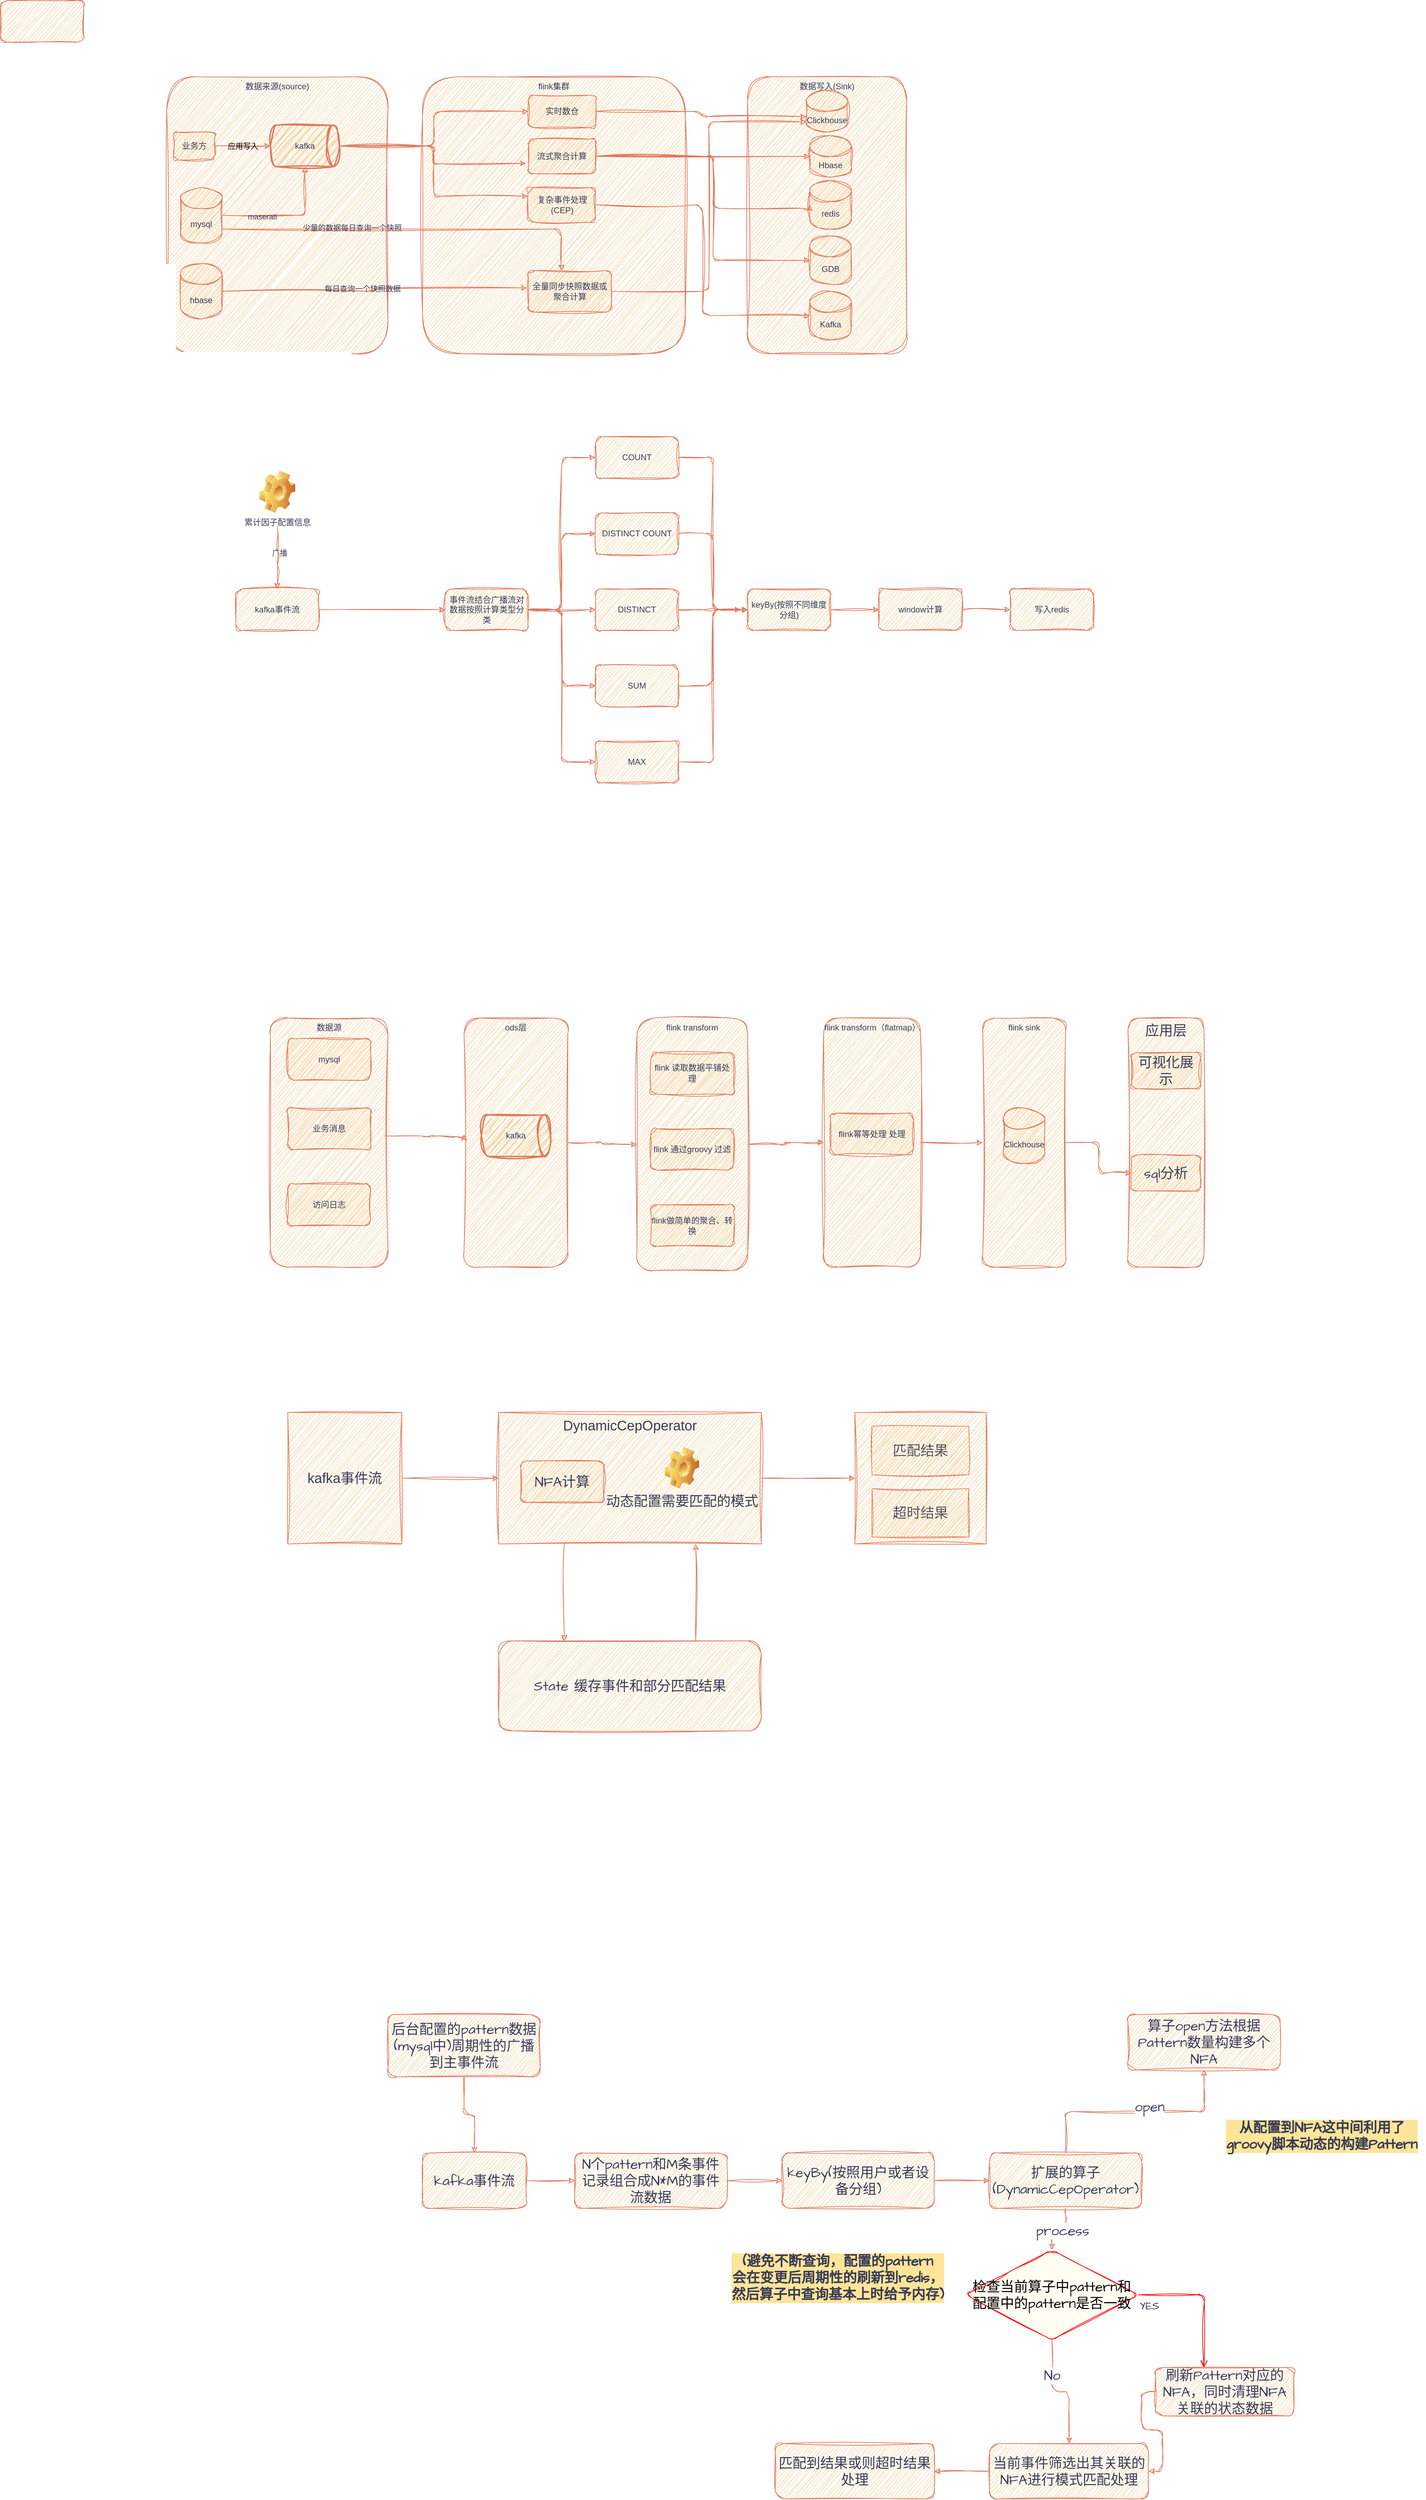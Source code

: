<mxfile version="21.6.3" type="github">
  <diagram name="第 1 页" id="94hxMQf1f1ccbsNXS2pD">
    <mxGraphModel dx="2213" dy="740" grid="1" gridSize="10" guides="1" tooltips="1" connect="1" arrows="1" fold="1" page="1" pageScale="1" pageWidth="850" pageHeight="1100" math="0" shadow="0">
      <root>
        <mxCell id="0" />
        <mxCell id="1" parent="0" />
        <mxCell id="egGiUPq1Yu2xdMAI3CKH-1" value="flink集群" style="rounded=1;whiteSpace=wrap;html=1;verticalAlign=top;labelBackgroundColor=none;fillColor=#F2CC8F;strokeColor=#E07A5F;labelBorderColor=none;sketch=1;curveFitting=1;jiggle=2;fontColor=#393C56;" vertex="1" parent="1">
          <mxGeometry x="390" y="160" width="380" height="400" as="geometry" />
        </mxCell>
        <mxCell id="egGiUPq1Yu2xdMAI3CKH-18" value="数据来源(source)" style="rounded=1;whiteSpace=wrap;html=1;verticalAlign=top;labelBackgroundColor=none;fillColor=#F2CC8F;strokeColor=#E07A5F;labelBorderColor=none;sketch=1;curveFitting=1;jiggle=2;fontColor=#393C56;" vertex="1" parent="1">
          <mxGeometry x="20" y="160" width="320" height="400" as="geometry" />
        </mxCell>
        <mxCell id="egGiUPq1Yu2xdMAI3CKH-26" style="edgeStyle=orthogonalEdgeStyle;rounded=1;orthogonalLoop=1;jettySize=auto;html=1;labelBackgroundColor=none;strokeColor=#E07A5F;fontColor=default;labelBorderColor=none;sketch=1;curveFitting=1;jiggle=2;" edge="1" parent="1" source="egGiUPq1Yu2xdMAI3CKH-19" target="egGiUPq1Yu2xdMAI3CKH-21">
          <mxGeometry relative="1" as="geometry" />
        </mxCell>
        <mxCell id="egGiUPq1Yu2xdMAI3CKH-27" value="maserati" style="edgeLabel;html=1;align=center;verticalAlign=middle;resizable=0;points=[];labelBackgroundColor=none;fontColor=#393C56;labelBorderColor=none;sketch=1;curveFitting=1;jiggle=2;rounded=1;" vertex="1" connectable="0" parent="egGiUPq1Yu2xdMAI3CKH-26">
          <mxGeometry x="-0.39" y="-2" relative="1" as="geometry">
            <mxPoint as="offset" />
          </mxGeometry>
        </mxCell>
        <mxCell id="egGiUPq1Yu2xdMAI3CKH-31" style="edgeStyle=orthogonalEdgeStyle;rounded=1;orthogonalLoop=1;jettySize=auto;html=1;entryX=0.5;entryY=0;entryDx=0;entryDy=0;labelBackgroundColor=none;strokeColor=#E07A5F;fontColor=default;labelBorderColor=none;sketch=1;curveFitting=1;jiggle=2;" edge="1" parent="1" source="egGiUPq1Yu2xdMAI3CKH-19">
          <mxGeometry relative="1" as="geometry">
            <mxPoint x="590.625" y="440" as="targetPoint" />
            <Array as="points">
              <mxPoint x="591" y="380" />
            </Array>
          </mxGeometry>
        </mxCell>
        <mxCell id="egGiUPq1Yu2xdMAI3CKH-32" value="少量的数据每日查询一个快照" style="edgeLabel;html=1;align=center;verticalAlign=middle;resizable=0;points=[];labelBackgroundColor=none;fontColor=#393C56;labelBorderColor=none;sketch=1;curveFitting=1;jiggle=2;rounded=1;" vertex="1" connectable="0" parent="egGiUPq1Yu2xdMAI3CKH-31">
          <mxGeometry x="-0.318" y="2" relative="1" as="geometry">
            <mxPoint as="offset" />
          </mxGeometry>
        </mxCell>
        <mxCell id="egGiUPq1Yu2xdMAI3CKH-19" value="mysql" style="shape=cylinder3;whiteSpace=wrap;html=1;boundedLbl=1;backgroundOutline=1;size=15;labelBackgroundColor=none;fillColor=#F2CC8F;strokeColor=#E07A5F;fontColor=#393C56;labelBorderColor=none;sketch=1;curveFitting=1;jiggle=2;rounded=1;" vertex="1" parent="1">
          <mxGeometry x="40" y="320" width="60" height="80" as="geometry" />
        </mxCell>
        <mxCell id="egGiUPq1Yu2xdMAI3CKH-30" style="edgeStyle=orthogonalEdgeStyle;rounded=1;orthogonalLoop=1;jettySize=auto;html=1;labelBackgroundColor=none;strokeColor=#E07A5F;fontColor=default;labelBorderColor=none;sketch=1;curveFitting=1;jiggle=2;" edge="1" parent="1" source="egGiUPq1Yu2xdMAI3CKH-20">
          <mxGeometry relative="1" as="geometry">
            <mxPoint x="541.25" y="465" as="targetPoint" />
          </mxGeometry>
        </mxCell>
        <mxCell id="egGiUPq1Yu2xdMAI3CKH-33" value="每日查询一个快照数据" style="edgeLabel;html=1;align=center;verticalAlign=middle;resizable=0;points=[];labelBackgroundColor=none;fontColor=#393C56;labelBorderColor=none;sketch=1;curveFitting=1;jiggle=2;rounded=1;" vertex="1" connectable="0" parent="egGiUPq1Yu2xdMAI3CKH-30">
          <mxGeometry x="-0.092" y="4" relative="1" as="geometry">
            <mxPoint as="offset" />
          </mxGeometry>
        </mxCell>
        <mxCell id="egGiUPq1Yu2xdMAI3CKH-20" value="hbase" style="shape=cylinder3;whiteSpace=wrap;html=1;boundedLbl=1;backgroundOutline=1;size=15;labelBackgroundColor=none;fillColor=#F2CC8F;strokeColor=#E07A5F;fontColor=#393C56;labelBorderColor=none;sketch=1;curveFitting=1;jiggle=2;rounded=1;" vertex="1" parent="1">
          <mxGeometry x="40" y="430" width="60" height="80" as="geometry" />
        </mxCell>
        <mxCell id="egGiUPq1Yu2xdMAI3CKH-29" style="edgeStyle=orthogonalEdgeStyle;rounded=1;orthogonalLoop=1;jettySize=auto;html=1;entryX=0;entryY=0.5;entryDx=0;entryDy=0;labelBackgroundColor=none;strokeColor=#E07A5F;fontColor=default;labelBorderColor=none;sketch=1;curveFitting=1;jiggle=2;" edge="1" parent="1" source="egGiUPq1Yu2xdMAI3CKH-21" target="egGiUPq1Yu2xdMAI3CKH-8">
          <mxGeometry relative="1" as="geometry" />
        </mxCell>
        <mxCell id="egGiUPq1Yu2xdMAI3CKH-35" style="edgeStyle=orthogonalEdgeStyle;rounded=1;orthogonalLoop=1;jettySize=auto;html=1;labelBackgroundColor=none;strokeColor=#E07A5F;fontColor=default;labelBorderColor=none;sketch=1;curveFitting=1;jiggle=2;" edge="1" parent="1" source="egGiUPq1Yu2xdMAI3CKH-21">
          <mxGeometry relative="1" as="geometry">
            <mxPoint x="540" y="285" as="targetPoint" />
          </mxGeometry>
        </mxCell>
        <mxCell id="egGiUPq1Yu2xdMAI3CKH-63" style="edgeStyle=orthogonalEdgeStyle;rounded=1;orthogonalLoop=1;jettySize=auto;html=1;entryX=0;entryY=0.25;entryDx=0;entryDy=0;labelBackgroundColor=none;strokeColor=#E07A5F;fontColor=default;labelBorderColor=none;sketch=1;curveFitting=1;jiggle=2;" edge="1" parent="1" source="egGiUPq1Yu2xdMAI3CKH-21" target="egGiUPq1Yu2xdMAI3CKH-61">
          <mxGeometry relative="1" as="geometry" />
        </mxCell>
        <mxCell id="egGiUPq1Yu2xdMAI3CKH-21" value="kafka" style="strokeWidth=2;html=1;shape=mxgraph.flowchart.direct_data;whiteSpace=wrap;labelBackgroundColor=none;fillColor=#F2CC8F;strokeColor=#E07A5F;fontColor=#393C56;labelBorderColor=none;sketch=1;curveFitting=1;jiggle=2;rounded=1;" vertex="1" parent="1">
          <mxGeometry x="170" y="230" width="100" height="60" as="geometry" />
        </mxCell>
        <mxCell id="egGiUPq1Yu2xdMAI3CKH-25" value="应用写入" style="edgeStyle=orthogonalEdgeStyle;rounded=1;orthogonalLoop=1;jettySize=auto;html=1;labelBackgroundColor=none;strokeColor=#E07A5F;fontColor=default;labelBorderColor=none;sketch=1;curveFitting=1;jiggle=2;" edge="1" parent="1" source="egGiUPq1Yu2xdMAI3CKH-23" target="egGiUPq1Yu2xdMAI3CKH-21">
          <mxGeometry relative="1" as="geometry" />
        </mxCell>
        <mxCell id="egGiUPq1Yu2xdMAI3CKH-23" value="业务方" style="rounded=1;whiteSpace=wrap;html=1;labelBackgroundColor=none;fillColor=#F2CC8F;strokeColor=#E07A5F;fontColor=#393C56;labelBorderColor=none;sketch=1;curveFitting=1;jiggle=2;" vertex="1" parent="1">
          <mxGeometry x="30" y="240" width="60" height="40" as="geometry" />
        </mxCell>
        <mxCell id="egGiUPq1Yu2xdMAI3CKH-48" value="数据写入(Sink)" style="rounded=1;whiteSpace=wrap;html=1;verticalAlign=top;labelBackgroundColor=none;fillColor=#F2CC8F;strokeColor=#E07A5F;labelBorderColor=none;sketch=1;curveFitting=1;jiggle=2;fontColor=#393C56;" vertex="1" parent="1">
          <mxGeometry x="860" y="160" width="230" height="400" as="geometry" />
        </mxCell>
        <mxCell id="egGiUPq1Yu2xdMAI3CKH-49" value="Clickhouse" style="shape=cylinder3;whiteSpace=wrap;html=1;boundedLbl=1;backgroundOutline=1;size=15;labelBackgroundColor=none;fillColor=#F2CC8F;strokeColor=#E07A5F;fontColor=#393C56;labelBorderColor=none;sketch=1;curveFitting=1;jiggle=2;rounded=1;" vertex="1" parent="1">
          <mxGeometry x="945" y="180" width="60" height="60" as="geometry" />
        </mxCell>
        <mxCell id="egGiUPq1Yu2xdMAI3CKH-58" value="Kafka" style="shape=cylinder3;whiteSpace=wrap;html=1;boundedLbl=1;backgroundOutline=1;size=15;labelBackgroundColor=none;fillColor=#F2CC8F;strokeColor=#E07A5F;fontColor=#393C56;labelBorderColor=none;sketch=1;curveFitting=1;jiggle=2;rounded=1;" vertex="1" parent="1">
          <mxGeometry x="950" y="470" width="60" height="70" as="geometry" />
        </mxCell>
        <mxCell id="egGiUPq1Yu2xdMAI3CKH-64" style="edgeStyle=orthogonalEdgeStyle;rounded=1;orthogonalLoop=1;jettySize=auto;html=1;entryX=0;entryY=0.5;entryDx=0;entryDy=0;entryPerimeter=0;labelBackgroundColor=none;strokeColor=#E07A5F;fontColor=default;labelBorderColor=none;sketch=1;curveFitting=1;jiggle=2;" edge="1" parent="1" source="egGiUPq1Yu2xdMAI3CKH-61" target="egGiUPq1Yu2xdMAI3CKH-58">
          <mxGeometry relative="1" as="geometry" />
        </mxCell>
        <mxCell id="egGiUPq1Yu2xdMAI3CKH-61" value="复杂事件处理(CEP)" style="rounded=1;whiteSpace=wrap;html=1;labelBackgroundColor=none;fillColor=#F2CC8F;strokeColor=#E07A5F;fontColor=#393C56;labelBorderColor=none;sketch=1;curveFitting=1;jiggle=2;" vertex="1" parent="1">
          <mxGeometry x="542.5" y="320" width="97.5" height="50" as="geometry" />
        </mxCell>
        <mxCell id="egGiUPq1Yu2xdMAI3CKH-65" style="edgeStyle=orthogonalEdgeStyle;rounded=1;orthogonalLoop=1;jettySize=auto;html=1;entryX=0;entryY=0;entryDx=0;entryDy=37.5;entryPerimeter=0;labelBackgroundColor=none;strokeColor=#E07A5F;fontColor=default;labelBorderColor=none;sketch=1;curveFitting=1;jiggle=2;" edge="1" parent="1" source="egGiUPq1Yu2xdMAI3CKH-8" target="egGiUPq1Yu2xdMAI3CKH-49">
          <mxGeometry relative="1" as="geometry" />
        </mxCell>
        <mxCell id="egGiUPq1Yu2xdMAI3CKH-8" value="实时数仓" style="rounded=1;whiteSpace=wrap;html=1;labelBackgroundColor=none;fillColor=#F2CC8F;strokeColor=#E07A5F;fontColor=#393C56;labelBorderColor=none;sketch=1;curveFitting=1;jiggle=2;" vertex="1" parent="1">
          <mxGeometry x="542.75" y="186.5" width="97.5" height="47" as="geometry" />
        </mxCell>
        <mxCell id="egGiUPq1Yu2xdMAI3CKH-77" style="edgeStyle=orthogonalEdgeStyle;rounded=1;orthogonalLoop=1;jettySize=auto;html=1;labelBackgroundColor=none;strokeColor=#E07A5F;fontColor=default;labelBorderColor=none;sketch=1;curveFitting=1;jiggle=2;" edge="1" parent="1" source="egGiUPq1Yu2xdMAI3CKH-75" target="egGiUPq1Yu2xdMAI3CKH-76">
          <mxGeometry relative="1" as="geometry" />
        </mxCell>
        <mxCell id="egGiUPq1Yu2xdMAI3CKH-79" style="edgeStyle=orthogonalEdgeStyle;rounded=1;orthogonalLoop=1;jettySize=auto;html=1;entryX=0;entryY=0.5;entryDx=0;entryDy=0;entryPerimeter=0;labelBackgroundColor=none;strokeColor=#E07A5F;fontColor=default;labelBorderColor=none;sketch=1;curveFitting=1;jiggle=2;" edge="1" parent="1" source="egGiUPq1Yu2xdMAI3CKH-75" target="egGiUPq1Yu2xdMAI3CKH-78">
          <mxGeometry relative="1" as="geometry">
            <Array as="points">
              <mxPoint x="810" y="275" />
              <mxPoint x="810" y="350" />
              <mxPoint x="950" y="350" />
            </Array>
          </mxGeometry>
        </mxCell>
        <mxCell id="egGiUPq1Yu2xdMAI3CKH-81" style="edgeStyle=orthogonalEdgeStyle;rounded=1;orthogonalLoop=1;jettySize=auto;html=1;entryX=0;entryY=0.5;entryDx=0;entryDy=0;entryPerimeter=0;labelBackgroundColor=none;strokeColor=#E07A5F;fontColor=default;labelBorderColor=none;sketch=1;curveFitting=1;jiggle=2;" edge="1" parent="1" source="egGiUPq1Yu2xdMAI3CKH-75" target="egGiUPq1Yu2xdMAI3CKH-80">
          <mxGeometry relative="1" as="geometry">
            <Array as="points">
              <mxPoint x="810" y="275" />
              <mxPoint x="810" y="425" />
            </Array>
          </mxGeometry>
        </mxCell>
        <mxCell id="egGiUPq1Yu2xdMAI3CKH-75" value="流式聚合计算" style="rounded=1;whiteSpace=wrap;html=1;labelBackgroundColor=none;fillColor=#F2CC8F;strokeColor=#E07A5F;fontColor=#393C56;labelBorderColor=none;sketch=1;curveFitting=1;jiggle=2;" vertex="1" parent="1">
          <mxGeometry x="543" y="250" width="97" height="50" as="geometry" />
        </mxCell>
        <mxCell id="egGiUPq1Yu2xdMAI3CKH-76" value="Hbase" style="shape=cylinder3;whiteSpace=wrap;html=1;boundedLbl=1;backgroundOutline=1;size=15;labelBackgroundColor=none;fillColor=#F2CC8F;strokeColor=#E07A5F;fontColor=#393C56;labelBorderColor=none;sketch=1;curveFitting=1;jiggle=2;rounded=1;" vertex="1" parent="1">
          <mxGeometry x="950" y="245" width="60" height="60" as="geometry" />
        </mxCell>
        <mxCell id="egGiUPq1Yu2xdMAI3CKH-78" value="redis" style="shape=cylinder3;whiteSpace=wrap;html=1;boundedLbl=1;backgroundOutline=1;size=15;labelBackgroundColor=none;fillColor=#F2CC8F;strokeColor=#E07A5F;fontColor=#393C56;labelBorderColor=none;sketch=1;curveFitting=1;jiggle=2;rounded=1;" vertex="1" parent="1">
          <mxGeometry x="950" y="310" width="60" height="70" as="geometry" />
        </mxCell>
        <mxCell id="egGiUPq1Yu2xdMAI3CKH-80" value="GDB" style="shape=cylinder3;whiteSpace=wrap;html=1;boundedLbl=1;backgroundOutline=1;size=15;labelBackgroundColor=none;fillColor=#F2CC8F;strokeColor=#E07A5F;fontColor=#393C56;labelBorderColor=none;sketch=1;curveFitting=1;jiggle=2;rounded=1;" vertex="1" parent="1">
          <mxGeometry x="950" y="390" width="60" height="70" as="geometry" />
        </mxCell>
        <mxCell id="egGiUPq1Yu2xdMAI3CKH-83" value="" style="rounded=1;whiteSpace=wrap;html=1;strokeColor=#E07A5F;fontColor=#393C56;fillColor=#F2CC8F;sketch=1;curveFitting=1;jiggle=2;labelBackgroundColor=none;" vertex="1" parent="1">
          <mxGeometry x="-220" y="50" width="120" height="60" as="geometry" />
        </mxCell>
        <mxCell id="egGiUPq1Yu2xdMAI3CKH-86" style="edgeStyle=orthogonalEdgeStyle;rounded=1;orthogonalLoop=1;jettySize=auto;html=1;entryX=0;entryY=1;entryDx=0;entryDy=-15;entryPerimeter=0;strokeColor=#E07A5F;fontColor=default;fillColor=#F2CC8F;labelBackgroundColor=none;labelBorderColor=none;sketch=1;curveFitting=1;jiggle=2;" edge="1" parent="1" source="egGiUPq1Yu2xdMAI3CKH-85" target="egGiUPq1Yu2xdMAI3CKH-49">
          <mxGeometry relative="1" as="geometry" />
        </mxCell>
        <mxCell id="egGiUPq1Yu2xdMAI3CKH-85" value="全量同步快照数据或聚合计算" style="rounded=1;whiteSpace=wrap;html=1;strokeColor=#E07A5F;fontColor=#393C56;fillColor=#F2CC8F;labelBackgroundColor=none;labelBorderColor=none;sketch=1;curveFitting=1;jiggle=2;" vertex="1" parent="1">
          <mxGeometry x="543" y="440" width="120" height="60" as="geometry" />
        </mxCell>
        <mxCell id="egGiUPq1Yu2xdMAI3CKH-89" value="" style="edgeStyle=orthogonalEdgeStyle;rounded=1;orthogonalLoop=1;jettySize=auto;html=1;strokeColor=#E07A5F;fontColor=default;fillColor=#F2CC8F;sketch=1;curveFitting=1;jiggle=2;labelBackgroundColor=none;" edge="1" parent="1" target="egGiUPq1Yu2xdMAI3CKH-88">
          <mxGeometry relative="1" as="geometry">
            <mxPoint x="180" y="810.0" as="sourcePoint" />
          </mxGeometry>
        </mxCell>
        <mxCell id="egGiUPq1Yu2xdMAI3CKH-90" value="广播" style="edgeLabel;html=1;align=center;verticalAlign=middle;resizable=0;points=[];fontColor=#393C56;sketch=1;curveFitting=1;jiggle=2;labelBackgroundColor=none;rounded=1;" vertex="1" connectable="0" parent="egGiUPq1Yu2xdMAI3CKH-89">
          <mxGeometry x="-0.167" y="2" relative="1" as="geometry">
            <mxPoint as="offset" />
          </mxGeometry>
        </mxCell>
        <mxCell id="egGiUPq1Yu2xdMAI3CKH-92" value="" style="edgeStyle=orthogonalEdgeStyle;rounded=1;orthogonalLoop=1;jettySize=auto;html=1;strokeColor=#E07A5F;fontColor=default;fillColor=#F2CC8F;sketch=1;curveFitting=1;jiggle=2;labelBackgroundColor=none;" edge="1" parent="1" source="egGiUPq1Yu2xdMAI3CKH-88" target="egGiUPq1Yu2xdMAI3CKH-91">
          <mxGeometry relative="1" as="geometry" />
        </mxCell>
        <mxCell id="egGiUPq1Yu2xdMAI3CKH-88" value="kafka事件流" style="rounded=1;whiteSpace=wrap;html=1;strokeColor=#E07A5F;fontColor=#393C56;fillColor=#F2CC8F;sketch=1;curveFitting=1;jiggle=2;labelBackgroundColor=none;" vertex="1" parent="1">
          <mxGeometry x="120" y="900" width="120" height="60" as="geometry" />
        </mxCell>
        <mxCell id="egGiUPq1Yu2xdMAI3CKH-99" value="" style="edgeStyle=orthogonalEdgeStyle;rounded=1;orthogonalLoop=1;jettySize=auto;html=1;strokeColor=#E07A5F;fontColor=default;fillColor=#F2CC8F;entryX=0;entryY=0.5;entryDx=0;entryDy=0;sketch=1;curveFitting=1;jiggle=2;labelBackgroundColor=none;" edge="1" parent="1" source="egGiUPq1Yu2xdMAI3CKH-91" target="egGiUPq1Yu2xdMAI3CKH-98">
          <mxGeometry relative="1" as="geometry" />
        </mxCell>
        <mxCell id="egGiUPq1Yu2xdMAI3CKH-103" value="" style="edgeStyle=orthogonalEdgeStyle;rounded=1;orthogonalLoop=1;jettySize=auto;html=1;strokeColor=#E07A5F;fontColor=default;fillColor=#F2CC8F;exitX=1;exitY=0.5;exitDx=0;exitDy=0;sketch=1;curveFitting=1;jiggle=2;labelBackgroundColor=none;" edge="1" parent="1" source="egGiUPq1Yu2xdMAI3CKH-91" target="egGiUPq1Yu2xdMAI3CKH-95">
          <mxGeometry relative="1" as="geometry">
            <Array as="points">
              <mxPoint x="590" y="930" />
              <mxPoint x="590" y="820" />
            </Array>
          </mxGeometry>
        </mxCell>
        <mxCell id="egGiUPq1Yu2xdMAI3CKH-105" value="" style="edgeStyle=orthogonalEdgeStyle;rounded=1;orthogonalLoop=1;jettySize=auto;html=1;strokeColor=#E07A5F;fontColor=default;fillColor=#F2CC8F;entryX=0;entryY=0.5;entryDx=0;entryDy=0;exitX=1;exitY=0.5;exitDx=0;exitDy=0;sketch=1;curveFitting=1;jiggle=2;labelBackgroundColor=none;" edge="1" parent="1" source="egGiUPq1Yu2xdMAI3CKH-91" target="egGiUPq1Yu2xdMAI3CKH-104">
          <mxGeometry relative="1" as="geometry" />
        </mxCell>
        <mxCell id="egGiUPq1Yu2xdMAI3CKH-109" style="edgeStyle=orthogonalEdgeStyle;rounded=1;orthogonalLoop=1;jettySize=auto;html=1;entryX=0;entryY=0.5;entryDx=0;entryDy=0;strokeColor=#E07A5F;fontColor=default;fillColor=#F2CC8F;sketch=1;curveFitting=1;jiggle=2;labelBackgroundColor=none;" edge="1" parent="1" source="egGiUPq1Yu2xdMAI3CKH-91" target="egGiUPq1Yu2xdMAI3CKH-93">
          <mxGeometry relative="1" as="geometry" />
        </mxCell>
        <mxCell id="egGiUPq1Yu2xdMAI3CKH-110" style="edgeStyle=orthogonalEdgeStyle;rounded=1;orthogonalLoop=1;jettySize=auto;html=1;entryX=0;entryY=0.5;entryDx=0;entryDy=0;strokeColor=#E07A5F;fontColor=default;fillColor=#F2CC8F;sketch=1;curveFitting=1;jiggle=2;labelBackgroundColor=none;" edge="1" parent="1" source="egGiUPq1Yu2xdMAI3CKH-91" target="egGiUPq1Yu2xdMAI3CKH-100">
          <mxGeometry relative="1" as="geometry" />
        </mxCell>
        <mxCell id="egGiUPq1Yu2xdMAI3CKH-91" value="事件流结合广播流对数据按照计算类型分类" style="rounded=1;whiteSpace=wrap;html=1;strokeColor=#E07A5F;fontColor=#393C56;fillColor=#F2CC8F;sketch=1;curveFitting=1;jiggle=2;labelBackgroundColor=none;" vertex="1" parent="1">
          <mxGeometry x="422.5" y="900" width="120" height="60" as="geometry" />
        </mxCell>
        <mxCell id="egGiUPq1Yu2xdMAI3CKH-115" style="edgeStyle=orthogonalEdgeStyle;rounded=1;orthogonalLoop=1;jettySize=auto;html=1;entryX=0;entryY=0.5;entryDx=0;entryDy=0;strokeColor=#E07A5F;fontColor=default;fillColor=#F2CC8F;sketch=1;curveFitting=1;jiggle=2;labelBackgroundColor=none;" edge="1" parent="1" source="egGiUPq1Yu2xdMAI3CKH-93" target="egGiUPq1Yu2xdMAI3CKH-114">
          <mxGeometry relative="1" as="geometry" />
        </mxCell>
        <mxCell id="egGiUPq1Yu2xdMAI3CKH-93" value="COUNT" style="rounded=1;whiteSpace=wrap;html=1;strokeColor=#E07A5F;fontColor=#393C56;fillColor=#F2CC8F;flipV=0;sketch=1;curveFitting=1;jiggle=2;labelBackgroundColor=none;" vertex="1" parent="1">
          <mxGeometry x="640" y="680" width="120" height="60" as="geometry" />
        </mxCell>
        <mxCell id="egGiUPq1Yu2xdMAI3CKH-116" style="edgeStyle=orthogonalEdgeStyle;rounded=1;orthogonalLoop=1;jettySize=auto;html=1;entryX=0;entryY=0.5;entryDx=0;entryDy=0;strokeColor=#E07A5F;fontColor=default;fillColor=#F2CC8F;sketch=1;curveFitting=1;jiggle=2;labelBackgroundColor=none;" edge="1" parent="1" source="egGiUPq1Yu2xdMAI3CKH-95" target="egGiUPq1Yu2xdMAI3CKH-114">
          <mxGeometry relative="1" as="geometry" />
        </mxCell>
        <mxCell id="egGiUPq1Yu2xdMAI3CKH-95" value="DISTINCT COUNT" style="whiteSpace=wrap;html=1;fillColor=#F2CC8F;strokeColor=#E07A5F;fontColor=#393C56;rounded=1;flipV=0;sketch=1;curveFitting=1;jiggle=2;labelBackgroundColor=none;" vertex="1" parent="1">
          <mxGeometry x="640" y="790" width="120" height="60" as="geometry" />
        </mxCell>
        <mxCell id="egGiUPq1Yu2xdMAI3CKH-119" style="edgeStyle=orthogonalEdgeStyle;rounded=1;orthogonalLoop=1;jettySize=auto;html=1;entryX=0;entryY=0.5;entryDx=0;entryDy=0;strokeColor=#E07A5F;fontColor=default;fillColor=#F2CC8F;sketch=1;curveFitting=1;jiggle=2;labelBackgroundColor=none;" edge="1" parent="1" source="egGiUPq1Yu2xdMAI3CKH-104" target="egGiUPq1Yu2xdMAI3CKH-114">
          <mxGeometry relative="1" as="geometry" />
        </mxCell>
        <mxCell id="egGiUPq1Yu2xdMAI3CKH-104" value="MAX" style="whiteSpace=wrap;html=1;fillColor=#F2CC8F;strokeColor=#E07A5F;fontColor=#393C56;rounded=1;flipV=0;sketch=1;curveFitting=1;jiggle=2;labelBackgroundColor=none;" vertex="1" parent="1">
          <mxGeometry x="640" y="1120" width="120" height="60" as="geometry" />
        </mxCell>
        <mxCell id="egGiUPq1Yu2xdMAI3CKH-117" style="edgeStyle=orthogonalEdgeStyle;rounded=1;orthogonalLoop=1;jettySize=auto;html=1;strokeColor=#E07A5F;fontColor=default;fillColor=#F2CC8F;sketch=1;curveFitting=1;jiggle=2;labelBackgroundColor=none;" edge="1" parent="1" source="egGiUPq1Yu2xdMAI3CKH-100">
          <mxGeometry relative="1" as="geometry">
            <mxPoint x="850.0" y="930.0" as="targetPoint" />
          </mxGeometry>
        </mxCell>
        <mxCell id="egGiUPq1Yu2xdMAI3CKH-100" value="DISTINCT" style="rounded=1;whiteSpace=wrap;html=1;strokeColor=#E07A5F;fontColor=#393C56;fillColor=#F2CC8F;flipV=0;sketch=1;curveFitting=1;jiggle=2;labelBackgroundColor=none;" vertex="1" parent="1">
          <mxGeometry x="640" y="900" width="120" height="60" as="geometry" />
        </mxCell>
        <mxCell id="egGiUPq1Yu2xdMAI3CKH-118" style="edgeStyle=orthogonalEdgeStyle;rounded=1;orthogonalLoop=1;jettySize=auto;html=1;entryX=0;entryY=0.5;entryDx=0;entryDy=0;strokeColor=#E07A5F;fontColor=default;fillColor=#F2CC8F;sketch=1;curveFitting=1;jiggle=2;labelBackgroundColor=none;" edge="1" parent="1" source="egGiUPq1Yu2xdMAI3CKH-98" target="egGiUPq1Yu2xdMAI3CKH-114">
          <mxGeometry relative="1" as="geometry" />
        </mxCell>
        <mxCell id="egGiUPq1Yu2xdMAI3CKH-98" value="SUM" style="rounded=1;whiteSpace=wrap;html=1;strokeColor=#E07A5F;fontColor=#393C56;fillColor=#F2CC8F;flipV=0;sketch=1;curveFitting=1;jiggle=2;labelBackgroundColor=none;" vertex="1" parent="1">
          <mxGeometry x="640" y="1010" width="120" height="60" as="geometry" />
        </mxCell>
        <mxCell id="egGiUPq1Yu2xdMAI3CKH-111" value="累计因子配置信息" style="shape=image;html=1;verticalLabelPosition=bottom;verticalAlign=top;imageAspect=1;aspect=fixed;image=img/clipart/Gear_128x128.png;strokeColor=#E07A5F;fontColor=#393C56;fillColor=#F2CC8F;sketch=1;curveFitting=1;jiggle=2;labelBackgroundColor=none;rounded=1;" vertex="1" parent="1">
          <mxGeometry x="154" y="729" width="52" height="61" as="geometry" />
        </mxCell>
        <mxCell id="egGiUPq1Yu2xdMAI3CKH-121" value="" style="edgeStyle=orthogonalEdgeStyle;rounded=1;orthogonalLoop=1;jettySize=auto;html=1;strokeColor=#E07A5F;fontColor=default;fillColor=#F2CC8F;sketch=1;curveFitting=1;jiggle=2;labelBackgroundColor=none;" edge="1" parent="1" source="egGiUPq1Yu2xdMAI3CKH-114" target="egGiUPq1Yu2xdMAI3CKH-120">
          <mxGeometry relative="1" as="geometry" />
        </mxCell>
        <mxCell id="egGiUPq1Yu2xdMAI3CKH-114" value="keyBy(按照不同维度分组)" style="rounded=1;whiteSpace=wrap;html=1;strokeColor=#E07A5F;fontColor=#393C56;fillColor=#F2CC8F;sketch=1;curveFitting=1;jiggle=2;labelBackgroundColor=none;" vertex="1" parent="1">
          <mxGeometry x="860" y="900" width="120" height="60" as="geometry" />
        </mxCell>
        <mxCell id="egGiUPq1Yu2xdMAI3CKH-123" value="" style="edgeStyle=orthogonalEdgeStyle;rounded=1;orthogonalLoop=1;jettySize=auto;html=1;strokeColor=#E07A5F;fontColor=default;fillColor=#F2CC8F;sketch=1;curveFitting=1;jiggle=2;labelBackgroundColor=none;" edge="1" parent="1" source="egGiUPq1Yu2xdMAI3CKH-120" target="egGiUPq1Yu2xdMAI3CKH-122">
          <mxGeometry relative="1" as="geometry" />
        </mxCell>
        <mxCell id="egGiUPq1Yu2xdMAI3CKH-120" value="window计算" style="rounded=1;whiteSpace=wrap;html=1;strokeColor=#E07A5F;fontColor=#393C56;fillColor=#F2CC8F;sketch=1;curveFitting=1;jiggle=2;labelBackgroundColor=none;" vertex="1" parent="1">
          <mxGeometry x="1050" y="900" width="120" height="60" as="geometry" />
        </mxCell>
        <mxCell id="egGiUPq1Yu2xdMAI3CKH-122" value="写入redis" style="rounded=1;whiteSpace=wrap;html=1;strokeColor=#E07A5F;fontColor=#393C56;fillColor=#F2CC8F;sketch=1;curveFitting=1;jiggle=2;labelBackgroundColor=none;" vertex="1" parent="1">
          <mxGeometry x="1240" y="900" width="120" height="60" as="geometry" />
        </mxCell>
        <mxCell id="egGiUPq1Yu2xdMAI3CKH-129" style="edgeStyle=orthogonalEdgeStyle;rounded=1;orthogonalLoop=1;jettySize=auto;html=1;strokeColor=#E07A5F;fontColor=default;fillColor=#F2CC8F;sketch=1;curveFitting=1;jiggle=2;labelBackgroundColor=none;" edge="1" parent="1">
          <mxGeometry relative="1" as="geometry">
            <mxPoint x="335" y="1690.537" as="sourcePoint" />
            <mxPoint x="450" y="1688.46" as="targetPoint" />
            <Array as="points">
              <mxPoint x="399" y="1690.46" />
              <mxPoint x="461" y="1691.46" />
            </Array>
          </mxGeometry>
        </mxCell>
        <mxCell id="egGiUPq1Yu2xdMAI3CKH-124" value="数据源" style="rounded=1;whiteSpace=wrap;html=1;strokeColor=#E07A5F;fontColor=#393C56;fillColor=#F2CC8F;verticalAlign=top;sketch=1;curveFitting=1;jiggle=2;labelBackgroundColor=none;" vertex="1" parent="1">
          <mxGeometry x="170" y="1520" width="170" height="360" as="geometry" />
        </mxCell>
        <mxCell id="egGiUPq1Yu2xdMAI3CKH-125" value="访问日志" style="rounded=1;whiteSpace=wrap;html=1;strokeColor=#E07A5F;fontColor=#393C56;fillColor=#F2CC8F;sketch=1;curveFitting=1;jiggle=2;labelBackgroundColor=none;" vertex="1" parent="1">
          <mxGeometry x="195" y="1760" width="120" height="60" as="geometry" />
        </mxCell>
        <mxCell id="egGiUPq1Yu2xdMAI3CKH-126" value="mysql" style="rounded=1;whiteSpace=wrap;html=1;strokeColor=#E07A5F;fontColor=#393C56;fillColor=#F2CC8F;sketch=1;curveFitting=1;jiggle=2;labelBackgroundColor=none;" vertex="1" parent="1">
          <mxGeometry x="195" y="1550" width="120" height="60" as="geometry" />
        </mxCell>
        <mxCell id="egGiUPq1Yu2xdMAI3CKH-127" value="业务消息" style="rounded=1;whiteSpace=wrap;html=1;strokeColor=#E07A5F;fontColor=#393C56;fillColor=#F2CC8F;sketch=1;curveFitting=1;jiggle=2;labelBackgroundColor=none;" vertex="1" parent="1">
          <mxGeometry x="195" y="1650" width="120" height="60" as="geometry" />
        </mxCell>
        <mxCell id="egGiUPq1Yu2xdMAI3CKH-143" value="" style="edgeStyle=orthogonalEdgeStyle;rounded=1;orthogonalLoop=1;jettySize=auto;html=1;strokeColor=#E07A5F;fontColor=default;fillColor=#F2CC8F;sketch=1;curveFitting=1;jiggle=2;labelBackgroundColor=none;" edge="1" parent="1" source="egGiUPq1Yu2xdMAI3CKH-130" target="egGiUPq1Yu2xdMAI3CKH-132">
          <mxGeometry relative="1" as="geometry" />
        </mxCell>
        <mxCell id="egGiUPq1Yu2xdMAI3CKH-130" value="ods层" style="rounded=1;whiteSpace=wrap;html=1;strokeColor=#E07A5F;fontColor=#393C56;fillColor=#F2CC8F;verticalAlign=top;sketch=1;curveFitting=1;jiggle=2;labelBackgroundColor=none;" vertex="1" parent="1">
          <mxGeometry x="450" y="1520" width="150" height="360" as="geometry" />
        </mxCell>
        <mxCell id="egGiUPq1Yu2xdMAI3CKH-131" value="kafka" style="strokeWidth=2;html=1;shape=mxgraph.flowchart.direct_data;whiteSpace=wrap;strokeColor=#E07A5F;fontColor=#393C56;fillColor=#F2CC8F;sketch=1;curveFitting=1;jiggle=2;labelBackgroundColor=none;rounded=1;" vertex="1" parent="1">
          <mxGeometry x="475" y="1660" width="100" height="60" as="geometry" />
        </mxCell>
        <mxCell id="egGiUPq1Yu2xdMAI3CKH-141" value="" style="edgeStyle=orthogonalEdgeStyle;rounded=1;orthogonalLoop=1;jettySize=auto;html=1;strokeColor=#E07A5F;fontColor=default;fillColor=#F2CC8F;sketch=1;curveFitting=1;jiggle=2;labelBackgroundColor=none;" edge="1" parent="1" source="egGiUPq1Yu2xdMAI3CKH-132" target="egGiUPq1Yu2xdMAI3CKH-135">
          <mxGeometry relative="1" as="geometry" />
        </mxCell>
        <mxCell id="egGiUPq1Yu2xdMAI3CKH-132" value="flink transform" style="rounded=1;whiteSpace=wrap;html=1;strokeColor=#E07A5F;fontColor=#393C56;fillColor=#F2CC8F;verticalAlign=top;sketch=1;curveFitting=1;jiggle=2;labelBackgroundColor=none;" vertex="1" parent="1">
          <mxGeometry x="700" y="1520" width="160" height="365" as="geometry" />
        </mxCell>
        <mxCell id="egGiUPq1Yu2xdMAI3CKH-133" value="flink 通过groovy 过滤" style="rounded=1;whiteSpace=wrap;html=1;strokeColor=#E07A5F;fontColor=#393C56;fillColor=#F2CC8F;sketch=1;curveFitting=1;jiggle=2;labelBackgroundColor=none;" vertex="1" parent="1">
          <mxGeometry x="720" y="1680" width="120" height="60" as="geometry" />
        </mxCell>
        <mxCell id="egGiUPq1Yu2xdMAI3CKH-134" value="flink做简单的聚合、转换" style="rounded=1;whiteSpace=wrap;html=1;strokeColor=#E07A5F;fontColor=#393C56;fillColor=#F2CC8F;sketch=1;curveFitting=1;jiggle=2;labelBackgroundColor=none;" vertex="1" parent="1">
          <mxGeometry x="720" y="1790" width="120" height="60" as="geometry" />
        </mxCell>
        <mxCell id="egGiUPq1Yu2xdMAI3CKH-142" value="" style="edgeStyle=orthogonalEdgeStyle;rounded=1;orthogonalLoop=1;jettySize=auto;html=1;strokeColor=#E07A5F;fontColor=default;fillColor=#F2CC8F;sketch=1;curveFitting=1;jiggle=2;labelBackgroundColor=none;" edge="1" parent="1" source="egGiUPq1Yu2xdMAI3CKH-135" target="egGiUPq1Yu2xdMAI3CKH-137">
          <mxGeometry relative="1" as="geometry" />
        </mxCell>
        <mxCell id="egGiUPq1Yu2xdMAI3CKH-135" value="flink transform（flatmap）" style="rounded=1;whiteSpace=wrap;html=1;strokeColor=#E07A5F;fontColor=#393C56;fillColor=#F2CC8F;verticalAlign=top;sketch=1;curveFitting=1;jiggle=2;labelBackgroundColor=none;" vertex="1" parent="1">
          <mxGeometry x="970" y="1520" width="140" height="360" as="geometry" />
        </mxCell>
        <mxCell id="egGiUPq1Yu2xdMAI3CKH-136" value="flink幂等处理 处理" style="rounded=1;whiteSpace=wrap;html=1;strokeColor=#E07A5F;fontColor=#393C56;fillColor=#F2CC8F;sketch=1;curveFitting=1;jiggle=2;labelBackgroundColor=none;" vertex="1" parent="1">
          <mxGeometry x="980" y="1657.5" width="120" height="60" as="geometry" />
        </mxCell>
        <mxCell id="egGiUPq1Yu2xdMAI3CKH-148" value="" style="edgeStyle=orthogonalEdgeStyle;rounded=1;sketch=1;hachureGap=4;jiggle=2;curveFitting=1;orthogonalLoop=1;jettySize=auto;html=1;strokeColor=#E07A5F;fontFamily=Architects Daughter;fontSource=https%3A%2F%2Ffonts.googleapis.com%2Fcss%3Ffamily%3DArchitects%2BDaughter;fontSize=16;fontColor=#393C56;fillColor=#F2CC8F;" edge="1" parent="1" source="egGiUPq1Yu2xdMAI3CKH-137" target="egGiUPq1Yu2xdMAI3CKH-146">
          <mxGeometry relative="1" as="geometry" />
        </mxCell>
        <mxCell id="egGiUPq1Yu2xdMAI3CKH-137" value="flink sink" style="rounded=1;whiteSpace=wrap;html=1;strokeColor=#E07A5F;fontColor=#393C56;fillColor=#F2CC8F;verticalAlign=top;sketch=1;curveFitting=1;jiggle=2;labelBackgroundColor=none;" vertex="1" parent="1">
          <mxGeometry x="1200" y="1520" width="120" height="360" as="geometry" />
        </mxCell>
        <mxCell id="egGiUPq1Yu2xdMAI3CKH-138" value="Clickhouse" style="shape=cylinder3;whiteSpace=wrap;html=1;boundedLbl=1;backgroundOutline=1;size=15;strokeColor=#E07A5F;fontColor=#393C56;fillColor=#F2CC8F;sketch=1;curveFitting=1;jiggle=2;labelBackgroundColor=none;rounded=1;" vertex="1" parent="1">
          <mxGeometry x="1230" y="1650" width="60" height="80" as="geometry" />
        </mxCell>
        <mxCell id="egGiUPq1Yu2xdMAI3CKH-144" value="应用层" style="rounded=1;whiteSpace=wrap;html=1;sketch=1;hachureGap=4;jiggle=2;curveFitting=1;strokeColor=#E07A5F;fontFamily=Architects Daughter;fontSource=https%3A%2F%2Ffonts.googleapis.com%2Fcss%3Ffamily%3DArchitects%2BDaughter;fontSize=20;fontColor=#393C56;fillColor=#F2CC8F;verticalAlign=top;" vertex="1" parent="1">
          <mxGeometry x="1410" y="1520" width="110" height="360" as="geometry" />
        </mxCell>
        <mxCell id="egGiUPq1Yu2xdMAI3CKH-145" value="可视化展示" style="rounded=1;whiteSpace=wrap;html=1;sketch=1;hachureGap=4;jiggle=2;curveFitting=1;strokeColor=#E07A5F;fontFamily=Architects Daughter;fontSource=https%3A%2F%2Ffonts.googleapis.com%2Fcss%3Ffamily%3DArchitects%2BDaughter;fontSize=20;fontColor=#393C56;fillColor=#F2CC8F;" vertex="1" parent="1">
          <mxGeometry x="1415" y="1570" width="100" height="52" as="geometry" />
        </mxCell>
        <mxCell id="egGiUPq1Yu2xdMAI3CKH-146" value="sql分析" style="rounded=1;whiteSpace=wrap;html=1;sketch=1;hachureGap=4;jiggle=2;curveFitting=1;strokeColor=#E07A5F;fontFamily=Architects Daughter;fontSource=https%3A%2F%2Ffonts.googleapis.com%2Fcss%3Ffamily%3DArchitects%2BDaughter;fontSize=20;fontColor=#393C56;fillColor=#F2CC8F;" vertex="1" parent="1">
          <mxGeometry x="1415" y="1718" width="100" height="52" as="geometry" />
        </mxCell>
        <mxCell id="egGiUPq1Yu2xdMAI3CKH-147" value="&lt;font face=&quot;Helvetica&quot; style=&quot;font-size: 12px;&quot;&gt;flink 读取数据平铺处理&lt;/font&gt;" style="rounded=1;whiteSpace=wrap;html=1;sketch=1;hachureGap=4;jiggle=2;curveFitting=1;strokeColor=#E07A5F;fontFamily=Architects Daughter;fontSource=https%3A%2F%2Ffonts.googleapis.com%2Fcss%3Ffamily%3DArchitects%2BDaughter;fontSize=12;fontColor=#393C56;fillColor=#F2CC8F;" vertex="1" parent="1">
          <mxGeometry x="720" y="1570" width="120" height="60" as="geometry" />
        </mxCell>
        <mxCell id="egGiUPq1Yu2xdMAI3CKH-159" style="edgeStyle=orthogonalEdgeStyle;rounded=1;sketch=1;hachureGap=4;jiggle=2;curveFitting=1;orthogonalLoop=1;jettySize=auto;html=1;entryX=0;entryY=0.5;entryDx=0;entryDy=0;strokeColor=#E07A5F;fontFamily=Architects Daughter;fontSource=https%3A%2F%2Ffonts.googleapis.com%2Fcss%3Ffamily%3DArchitects%2BDaughter;fontSize=16;fontColor=#393C56;fillColor=#F2CC8F;" edge="1" parent="1" source="egGiUPq1Yu2xdMAI3CKH-149" target="egGiUPq1Yu2xdMAI3CKH-150">
          <mxGeometry relative="1" as="geometry" />
        </mxCell>
        <mxCell id="egGiUPq1Yu2xdMAI3CKH-149" value="&lt;font face=&quot;Helvetica&quot;&gt;kafka事件流&lt;/font&gt;" style="rounded=0;whiteSpace=wrap;html=1;sketch=1;hachureGap=4;jiggle=2;curveFitting=1;strokeColor=#E07A5F;fontFamily=Architects Daughter;fontSource=https%3A%2F%2Ffonts.googleapis.com%2Fcss%3Ffamily%3DArchitects%2BDaughter;fontSize=20;fontColor=#393C56;fillColor=#F2CC8F;" vertex="1" parent="1">
          <mxGeometry x="195" y="2090" width="165" height="190" as="geometry" />
        </mxCell>
        <mxCell id="egGiUPq1Yu2xdMAI3CKH-160" style="edgeStyle=orthogonalEdgeStyle;rounded=1;sketch=1;hachureGap=4;jiggle=2;curveFitting=1;orthogonalLoop=1;jettySize=auto;html=1;entryX=0;entryY=0.5;entryDx=0;entryDy=0;strokeColor=#E07A5F;fontFamily=Architects Daughter;fontSource=https%3A%2F%2Ffonts.googleapis.com%2Fcss%3Ffamily%3DArchitects%2BDaughter;fontSize=16;fontColor=#393C56;fillColor=#F2CC8F;" edge="1" parent="1" source="egGiUPq1Yu2xdMAI3CKH-150" target="egGiUPq1Yu2xdMAI3CKH-158">
          <mxGeometry relative="1" as="geometry" />
        </mxCell>
        <mxCell id="egGiUPq1Yu2xdMAI3CKH-163" style="edgeStyle=orthogonalEdgeStyle;rounded=1;sketch=1;hachureGap=4;jiggle=2;curveFitting=1;orthogonalLoop=1;jettySize=auto;html=1;exitX=0.25;exitY=1;exitDx=0;exitDy=0;entryX=0.25;entryY=0;entryDx=0;entryDy=0;strokeColor=#E07A5F;fontFamily=Architects Daughter;fontSource=https%3A%2F%2Ffonts.googleapis.com%2Fcss%3Ffamily%3DArchitects%2BDaughter;fontSize=16;fontColor=#393C56;fillColor=#F2CC8F;" edge="1" parent="1" source="egGiUPq1Yu2xdMAI3CKH-150" target="egGiUPq1Yu2xdMAI3CKH-151">
          <mxGeometry relative="1" as="geometry" />
        </mxCell>
        <mxCell id="egGiUPq1Yu2xdMAI3CKH-150" value="&lt;font face=&quot;Helvetica&quot;&gt;DynamicCepOperator&lt;/font&gt;" style="rounded=0;whiteSpace=wrap;html=1;sketch=1;hachureGap=4;jiggle=2;curveFitting=1;strokeColor=#E07A5F;fontFamily=Architects Daughter;fontSource=https%3A%2F%2Ffonts.googleapis.com%2Fcss%3Ffamily%3DArchitects%2BDaughter;fontSize=20;fontColor=#393C56;fillColor=#F2CC8F;verticalAlign=top;" vertex="1" parent="1">
          <mxGeometry x="500" y="2090" width="380" height="190" as="geometry" />
        </mxCell>
        <mxCell id="egGiUPq1Yu2xdMAI3CKH-162" style="edgeStyle=orthogonalEdgeStyle;rounded=1;sketch=1;hachureGap=4;jiggle=2;curveFitting=1;orthogonalLoop=1;jettySize=auto;html=1;exitX=0.75;exitY=0;exitDx=0;exitDy=0;entryX=0.75;entryY=1;entryDx=0;entryDy=0;strokeColor=#E07A5F;fontFamily=Architects Daughter;fontSource=https%3A%2F%2Ffonts.googleapis.com%2Fcss%3Ffamily%3DArchitects%2BDaughter;fontSize=16;fontColor=#393C56;fillColor=#F2CC8F;" edge="1" parent="1" source="egGiUPq1Yu2xdMAI3CKH-151" target="egGiUPq1Yu2xdMAI3CKH-150">
          <mxGeometry relative="1" as="geometry" />
        </mxCell>
        <mxCell id="egGiUPq1Yu2xdMAI3CKH-151" value="State 缓存事件和部分匹配结果" style="rounded=1;whiteSpace=wrap;html=1;sketch=1;hachureGap=4;jiggle=2;curveFitting=1;strokeColor=#E07A5F;fontFamily=Architects Daughter;fontSource=https%3A%2F%2Ffonts.googleapis.com%2Fcss%3Ffamily%3DArchitects%2BDaughter;fontSize=20;fontColor=#393C56;fillColor=#F2CC8F;" vertex="1" parent="1">
          <mxGeometry x="500" y="2420" width="380" height="130" as="geometry" />
        </mxCell>
        <mxCell id="egGiUPq1Yu2xdMAI3CKH-152" value="NFA计算" style="rounded=1;whiteSpace=wrap;html=1;sketch=1;hachureGap=4;jiggle=2;curveFitting=1;strokeColor=#E07A5F;fontFamily=Architects Daughter;fontSource=https%3A%2F%2Ffonts.googleapis.com%2Fcss%3Ffamily%3DArchitects%2BDaughter;fontSize=20;fontColor=#393C56;fillColor=#F2CC8F;" vertex="1" parent="1">
          <mxGeometry x="532" y="2160" width="120" height="60" as="geometry" />
        </mxCell>
        <mxCell id="egGiUPq1Yu2xdMAI3CKH-153" value="动态配置需要匹配的模式" style="shape=image;html=1;verticalLabelPosition=bottom;verticalAlign=top;imageAspect=0;image=img/clipart/Gear_128x128.png;rounded=1;sketch=1;hachureGap=4;jiggle=2;curveFitting=1;strokeColor=#E07A5F;fontFamily=Architects Daughter;fontSource=https%3A%2F%2Ffonts.googleapis.com%2Fcss%3Ffamily%3DArchitects%2BDaughter;fontSize=20;fontColor=#393C56;fillColor=#F2CC8F;" vertex="1" parent="1">
          <mxGeometry x="740" y="2140" width="50" height="60" as="geometry" />
        </mxCell>
        <mxCell id="egGiUPq1Yu2xdMAI3CKH-156" value="匹配结果" style="rounded=0;whiteSpace=wrap;html=1;sketch=1;hachureGap=4;jiggle=2;curveFitting=1;strokeColor=#E07A5F;fontFamily=Architects Daughter;fontSource=https%3A%2F%2Ffonts.googleapis.com%2Fcss%3Ffamily%3DArchitects%2BDaughter;fontSize=20;fontColor=#393C56;fillColor=#F2CC8F;" vertex="1" parent="1">
          <mxGeometry x="1040" y="2110" width="140" height="70" as="geometry" />
        </mxCell>
        <mxCell id="egGiUPq1Yu2xdMAI3CKH-157" value="超时结果" style="rounded=0;whiteSpace=wrap;html=1;sketch=1;hachureGap=4;jiggle=2;curveFitting=1;strokeColor=#E07A5F;fontFamily=Architects Daughter;fontSource=https%3A%2F%2Ffonts.googleapis.com%2Fcss%3Ffamily%3DArchitects%2BDaughter;fontSize=20;fontColor=#393C56;fillColor=#F2CC8F;" vertex="1" parent="1">
          <mxGeometry x="1040" y="2200" width="140" height="70" as="geometry" />
        </mxCell>
        <mxCell id="egGiUPq1Yu2xdMAI3CKH-158" value="" style="rounded=0;whiteSpace=wrap;html=1;sketch=1;hachureGap=4;jiggle=2;curveFitting=1;strokeColor=#E07A5F;fontFamily=Architects Daughter;fontSource=https%3A%2F%2Ffonts.googleapis.com%2Fcss%3Ffamily%3DArchitects%2BDaughter;fontSize=20;fontColor=#393C56;fillColor=#F2CC8F;" vertex="1" parent="1">
          <mxGeometry x="1015" y="2090" width="190" height="190" as="geometry" />
        </mxCell>
        <mxCell id="egGiUPq1Yu2xdMAI3CKH-166" value="" style="edgeStyle=orthogonalEdgeStyle;rounded=1;sketch=1;hachureGap=4;jiggle=2;curveFitting=1;orthogonalLoop=1;jettySize=auto;html=1;strokeColor=#E07A5F;fontFamily=Architects Daughter;fontSource=https%3A%2F%2Ffonts.googleapis.com%2Fcss%3Ffamily%3DArchitects%2BDaughter;fontSize=16;fontColor=#393C56;fillColor=#F2CC8F;" edge="1" parent="1" source="egGiUPq1Yu2xdMAI3CKH-164" target="egGiUPq1Yu2xdMAI3CKH-165">
          <mxGeometry relative="1" as="geometry" />
        </mxCell>
        <mxCell id="egGiUPq1Yu2xdMAI3CKH-164" value="后台配置的pattern数据(mysql中)周期性的广播到主事件流" style="rounded=1;whiteSpace=wrap;html=1;sketch=1;hachureGap=4;jiggle=2;curveFitting=1;strokeColor=#E07A5F;fontFamily=Architects Daughter;fontSource=https%3A%2F%2Ffonts.googleapis.com%2Fcss%3Ffamily%3DArchitects%2BDaughter;fontSize=20;fontColor=#393C56;fillColor=#F2CC8F;" vertex="1" parent="1">
          <mxGeometry x="340" y="2960" width="220" height="90" as="geometry" />
        </mxCell>
        <mxCell id="egGiUPq1Yu2xdMAI3CKH-168" value="" style="edgeStyle=orthogonalEdgeStyle;rounded=1;sketch=1;hachureGap=4;jiggle=2;curveFitting=1;orthogonalLoop=1;jettySize=auto;html=1;strokeColor=#E07A5F;fontFamily=Architects Daughter;fontSource=https%3A%2F%2Ffonts.googleapis.com%2Fcss%3Ffamily%3DArchitects%2BDaughter;fontSize=16;fontColor=#393C56;fillColor=#F2CC8F;" edge="1" parent="1" source="egGiUPq1Yu2xdMAI3CKH-165" target="egGiUPq1Yu2xdMAI3CKH-167">
          <mxGeometry relative="1" as="geometry" />
        </mxCell>
        <mxCell id="egGiUPq1Yu2xdMAI3CKH-165" value="kafka事件流" style="rounded=1;whiteSpace=wrap;html=1;sketch=1;hachureGap=4;jiggle=2;curveFitting=1;strokeColor=#E07A5F;fontFamily=Architects Daughter;fontSource=https%3A%2F%2Ffonts.googleapis.com%2Fcss%3Ffamily%3DArchitects%2BDaughter;fontSize=20;fontColor=#393C56;fillColor=#F2CC8F;" vertex="1" parent="1">
          <mxGeometry x="390" y="3160" width="150" height="80" as="geometry" />
        </mxCell>
        <mxCell id="egGiUPq1Yu2xdMAI3CKH-170" value="" style="edgeStyle=orthogonalEdgeStyle;rounded=1;sketch=1;hachureGap=4;jiggle=2;curveFitting=1;orthogonalLoop=1;jettySize=auto;html=1;strokeColor=#E07A5F;fontFamily=Architects Daughter;fontSource=https%3A%2F%2Ffonts.googleapis.com%2Fcss%3Ffamily%3DArchitects%2BDaughter;fontSize=16;fontColor=#393C56;fillColor=#F2CC8F;" edge="1" parent="1" source="egGiUPq1Yu2xdMAI3CKH-167" target="egGiUPq1Yu2xdMAI3CKH-169">
          <mxGeometry relative="1" as="geometry" />
        </mxCell>
        <mxCell id="egGiUPq1Yu2xdMAI3CKH-167" value="N个pattern和M条事件记录组合成N*M的事件流数据" style="rounded=1;whiteSpace=wrap;html=1;sketch=1;hachureGap=4;jiggle=2;curveFitting=1;strokeColor=#E07A5F;fontFamily=Architects Daughter;fontSource=https%3A%2F%2Ffonts.googleapis.com%2Fcss%3Ffamily%3DArchitects%2BDaughter;fontSize=20;fontColor=#393C56;fillColor=#F2CC8F;" vertex="1" parent="1">
          <mxGeometry x="610" y="3160" width="220" height="80" as="geometry" />
        </mxCell>
        <mxCell id="egGiUPq1Yu2xdMAI3CKH-172" value="" style="edgeStyle=orthogonalEdgeStyle;rounded=1;sketch=1;hachureGap=4;jiggle=2;curveFitting=1;orthogonalLoop=1;jettySize=auto;html=1;strokeColor=#E07A5F;fontFamily=Architects Daughter;fontSource=https%3A%2F%2Ffonts.googleapis.com%2Fcss%3Ffamily%3DArchitects%2BDaughter;fontSize=16;fontColor=#393C56;fillColor=#F2CC8F;" edge="1" parent="1" source="egGiUPq1Yu2xdMAI3CKH-169" target="egGiUPq1Yu2xdMAI3CKH-171">
          <mxGeometry relative="1" as="geometry" />
        </mxCell>
        <mxCell id="egGiUPq1Yu2xdMAI3CKH-169" value="keyBy(按照用户或者设备分组)" style="rounded=1;whiteSpace=wrap;html=1;sketch=1;hachureGap=4;jiggle=2;curveFitting=1;strokeColor=#E07A5F;fontFamily=Architects Daughter;fontSource=https%3A%2F%2Ffonts.googleapis.com%2Fcss%3Ffamily%3DArchitects%2BDaughter;fontSize=20;fontColor=#393C56;fillColor=#F2CC8F;" vertex="1" parent="1">
          <mxGeometry x="910" y="3160" width="220" height="80" as="geometry" />
        </mxCell>
        <mxCell id="egGiUPq1Yu2xdMAI3CKH-174" value="" style="edgeStyle=orthogonalEdgeStyle;rounded=1;sketch=1;hachureGap=4;jiggle=2;curveFitting=1;orthogonalLoop=1;jettySize=auto;html=1;strokeColor=#E07A5F;fontFamily=Architects Daughter;fontSource=https%3A%2F%2Ffonts.googleapis.com%2Fcss%3Ffamily%3DArchitects%2BDaughter;fontSize=16;fontColor=#393C56;fillColor=#F2CC8F;" edge="1" parent="1" source="egGiUPq1Yu2xdMAI3CKH-171" target="egGiUPq1Yu2xdMAI3CKH-173">
          <mxGeometry relative="1" as="geometry" />
        </mxCell>
        <mxCell id="egGiUPq1Yu2xdMAI3CKH-175" value="open" style="edgeLabel;html=1;align=center;verticalAlign=middle;resizable=0;points=[];fontSize=20;fontFamily=Architects Daughter;fontColor=#393C56;" vertex="1" connectable="0" parent="egGiUPq1Yu2xdMAI3CKH-174">
          <mxGeometry x="0.127" y="7" relative="1" as="geometry">
            <mxPoint as="offset" />
          </mxGeometry>
        </mxCell>
        <mxCell id="egGiUPq1Yu2xdMAI3CKH-177" value="" style="edgeStyle=orthogonalEdgeStyle;rounded=1;sketch=1;hachureGap=4;jiggle=2;curveFitting=1;orthogonalLoop=1;jettySize=auto;html=1;strokeColor=#E07A5F;fontFamily=Architects Daughter;fontSource=https%3A%2F%2Ffonts.googleapis.com%2Fcss%3Ffamily%3DArchitects%2BDaughter;fontSize=16;fontColor=#393C56;fillColor=#F2CC8F;entryX=0.5;entryY=0;entryDx=0;entryDy=0;" edge="1" parent="1" source="egGiUPq1Yu2xdMAI3CKH-171" target="egGiUPq1Yu2xdMAI3CKH-179">
          <mxGeometry relative="1" as="geometry">
            <mxPoint x="1570.0" y="3200" as="targetPoint" />
          </mxGeometry>
        </mxCell>
        <mxCell id="egGiUPq1Yu2xdMAI3CKH-178" value="process" style="edgeLabel;html=1;align=center;verticalAlign=middle;resizable=0;points=[];fontSize=20;fontFamily=Architects Daughter;fontColor=#393C56;" vertex="1" connectable="0" parent="egGiUPq1Yu2xdMAI3CKH-177">
          <mxGeometry x="-0.123" y="2" relative="1" as="geometry">
            <mxPoint as="offset" />
          </mxGeometry>
        </mxCell>
        <mxCell id="egGiUPq1Yu2xdMAI3CKH-171" value="扩展的算子(DynamicCepOperator)" style="rounded=1;whiteSpace=wrap;html=1;sketch=1;hachureGap=4;jiggle=2;curveFitting=1;strokeColor=#E07A5F;fontFamily=Architects Daughter;fontSource=https%3A%2F%2Ffonts.googleapis.com%2Fcss%3Ffamily%3DArchitects%2BDaughter;fontSize=20;fontColor=#393C56;fillColor=#F2CC8F;" vertex="1" parent="1">
          <mxGeometry x="1210" y="3160" width="220" height="80" as="geometry" />
        </mxCell>
        <mxCell id="egGiUPq1Yu2xdMAI3CKH-173" value="算子open方法根据Pattern数量构建多个NFA" style="rounded=1;whiteSpace=wrap;html=1;sketch=1;hachureGap=4;jiggle=2;curveFitting=1;strokeColor=#E07A5F;fontFamily=Architects Daughter;fontSource=https%3A%2F%2Ffonts.googleapis.com%2Fcss%3Ffamily%3DArchitects%2BDaughter;fontSize=20;fontColor=#393C56;fillColor=#F2CC8F;" vertex="1" parent="1">
          <mxGeometry x="1410" y="2960" width="220" height="80" as="geometry" />
        </mxCell>
        <mxCell id="egGiUPq1Yu2xdMAI3CKH-189" value="" style="edgeStyle=orthogonalEdgeStyle;rounded=1;sketch=1;hachureGap=4;jiggle=2;curveFitting=1;orthogonalLoop=1;jettySize=auto;html=1;strokeColor=#E07A5F;fontFamily=Architects Daughter;fontSource=https%3A%2F%2Ffonts.googleapis.com%2Fcss%3Ffamily%3DArchitects%2BDaughter;fontSize=16;fontColor=#393C56;fillColor=#F2CC8F;" edge="1" parent="1" source="egGiUPq1Yu2xdMAI3CKH-179" target="egGiUPq1Yu2xdMAI3CKH-188">
          <mxGeometry relative="1" as="geometry" />
        </mxCell>
        <mxCell id="egGiUPq1Yu2xdMAI3CKH-190" value="No" style="edgeLabel;html=1;align=center;verticalAlign=middle;resizable=0;points=[];fontSize=20;fontFamily=Architects Daughter;fontColor=#393C56;" vertex="1" connectable="0" parent="egGiUPq1Yu2xdMAI3CKH-189">
          <mxGeometry x="-0.425" relative="1" as="geometry">
            <mxPoint as="offset" />
          </mxGeometry>
        </mxCell>
        <mxCell id="egGiUPq1Yu2xdMAI3CKH-179" value="检查当前算子中pattern和配置中的pattern是否一致" style="rhombus;whiteSpace=wrap;html=1;fontColor=#000000;fillColor=#ffffc0;strokeColor=#ff0000;rounded=1;sketch=1;hachureGap=4;jiggle=2;curveFitting=1;fontFamily=Architects Daughter;fontSource=https%3A%2F%2Ffonts.googleapis.com%2Fcss%3Ffamily%3DArchitects%2BDaughter;fontSize=20;" vertex="1" parent="1">
          <mxGeometry x="1175" y="3300" width="250" height="130" as="geometry" />
        </mxCell>
        <mxCell id="egGiUPq1Yu2xdMAI3CKH-181" value="YES" style="edgeStyle=orthogonalEdgeStyle;html=1;align=left;verticalAlign=top;endArrow=open;endSize=8;strokeColor=#ff0000;rounded=1;sketch=1;hachureGap=4;jiggle=2;curveFitting=1;fontFamily=Architects Daughter;fontSource=https%3A%2F%2Ffonts.googleapis.com%2Fcss%3Ffamily%3DArchitects%2BDaughter;fontSize=16;fontColor=#393C56;fillColor=#F2CC8F;" edge="1" source="egGiUPq1Yu2xdMAI3CKH-179" parent="1">
          <mxGeometry x="-1" relative="1" as="geometry">
            <mxPoint x="1520" y="3470" as="targetPoint" />
          </mxGeometry>
        </mxCell>
        <mxCell id="egGiUPq1Yu2xdMAI3CKH-186" value="(避免不断查询，配置的pattern&lt;br&gt;会在变更后周期性的刷新到redis，&lt;br&gt;然后算子中查询基本上时给予内存)" style="text;align=center;fontStyle=1;verticalAlign=middle;spacingLeft=3;spacingRight=3;strokeColor=none;rotatable=0;points=[[0,0.5],[1,0.5]];portConstraint=eastwest;html=1;fontSize=20;fontFamily=Architects Daughter;fontColor=#393C56;labelBackgroundColor=#FFE599;" vertex="1" parent="1">
          <mxGeometry x="830" y="3290" width="320" height="100" as="geometry" />
        </mxCell>
        <mxCell id="egGiUPq1Yu2xdMAI3CKH-191" style="edgeStyle=orthogonalEdgeStyle;rounded=1;sketch=1;hachureGap=4;jiggle=2;curveFitting=1;orthogonalLoop=1;jettySize=auto;html=1;entryX=1;entryY=0.5;entryDx=0;entryDy=0;strokeColor=#E07A5F;fontFamily=Architects Daughter;fontSource=https%3A%2F%2Ffonts.googleapis.com%2Fcss%3Ffamily%3DArchitects%2BDaughter;fontSize=16;fontColor=#393C56;fillColor=#F2CC8F;" edge="1" parent="1" source="egGiUPq1Yu2xdMAI3CKH-187" target="egGiUPq1Yu2xdMAI3CKH-188">
          <mxGeometry relative="1" as="geometry" />
        </mxCell>
        <mxCell id="egGiUPq1Yu2xdMAI3CKH-187" value="刷新Pattern对应的NFA，同时清理NFA关联的状态数据" style="rounded=1;whiteSpace=wrap;html=1;sketch=1;hachureGap=4;jiggle=2;curveFitting=1;strokeColor=#E07A5F;fontFamily=Architects Daughter;fontSource=https%3A%2F%2Ffonts.googleapis.com%2Fcss%3Ffamily%3DArchitects%2BDaughter;fontSize=20;fontColor=#393C56;fillColor=#F2CC8F;" vertex="1" parent="1">
          <mxGeometry x="1450" y="3470" width="200" height="70" as="geometry" />
        </mxCell>
        <mxCell id="egGiUPq1Yu2xdMAI3CKH-193" value="" style="edgeStyle=orthogonalEdgeStyle;rounded=1;sketch=1;hachureGap=4;jiggle=2;curveFitting=1;orthogonalLoop=1;jettySize=auto;html=1;strokeColor=#E07A5F;fontFamily=Architects Daughter;fontSource=https%3A%2F%2Ffonts.googleapis.com%2Fcss%3Ffamily%3DArchitects%2BDaughter;fontSize=16;fontColor=#393C56;fillColor=#F2CC8F;" edge="1" parent="1" source="egGiUPq1Yu2xdMAI3CKH-188" target="egGiUPq1Yu2xdMAI3CKH-192">
          <mxGeometry relative="1" as="geometry" />
        </mxCell>
        <mxCell id="egGiUPq1Yu2xdMAI3CKH-188" value="当前事件筛选出其关联的NFA进行模式匹配处理" style="rounded=1;whiteSpace=wrap;html=1;sketch=1;hachureGap=4;jiggle=2;curveFitting=1;strokeColor=#E07A5F;fontFamily=Architects Daughter;fontSource=https%3A%2F%2Ffonts.googleapis.com%2Fcss%3Ffamily%3DArchitects%2BDaughter;fontSize=20;fontColor=#393C56;fillColor=#F2CC8F;" vertex="1" parent="1">
          <mxGeometry x="1210" y="3580" width="230" height="80" as="geometry" />
        </mxCell>
        <mxCell id="egGiUPq1Yu2xdMAI3CKH-192" value="匹配到结果或则超时结果处理" style="rounded=1;whiteSpace=wrap;html=1;sketch=1;hachureGap=4;jiggle=2;curveFitting=1;strokeColor=#E07A5F;fontFamily=Architects Daughter;fontSource=https%3A%2F%2Ffonts.googleapis.com%2Fcss%3Ffamily%3DArchitects%2BDaughter;fontSize=20;fontColor=#393C56;fillColor=#F2CC8F;" vertex="1" parent="1">
          <mxGeometry x="900" y="3580" width="230" height="80" as="geometry" />
        </mxCell>
        <mxCell id="egGiUPq1Yu2xdMAI3CKH-194" value="从配置到NFA这中间利用了&lt;br&gt;groovy脚本动态的构建Pattern" style="text;align=center;fontStyle=1;verticalAlign=middle;spacingLeft=3;spacingRight=3;strokeColor=none;rotatable=0;points=[[0,0.5],[1,0.5]];portConstraint=eastwest;html=1;fontSize=20;fontFamily=Architects Daughter;fontColor=#393C56;labelBackgroundColor=#FFE599;" vertex="1" parent="1">
          <mxGeometry x="1540" y="3070" width="300" height="130" as="geometry" />
        </mxCell>
      </root>
    </mxGraphModel>
  </diagram>
</mxfile>
